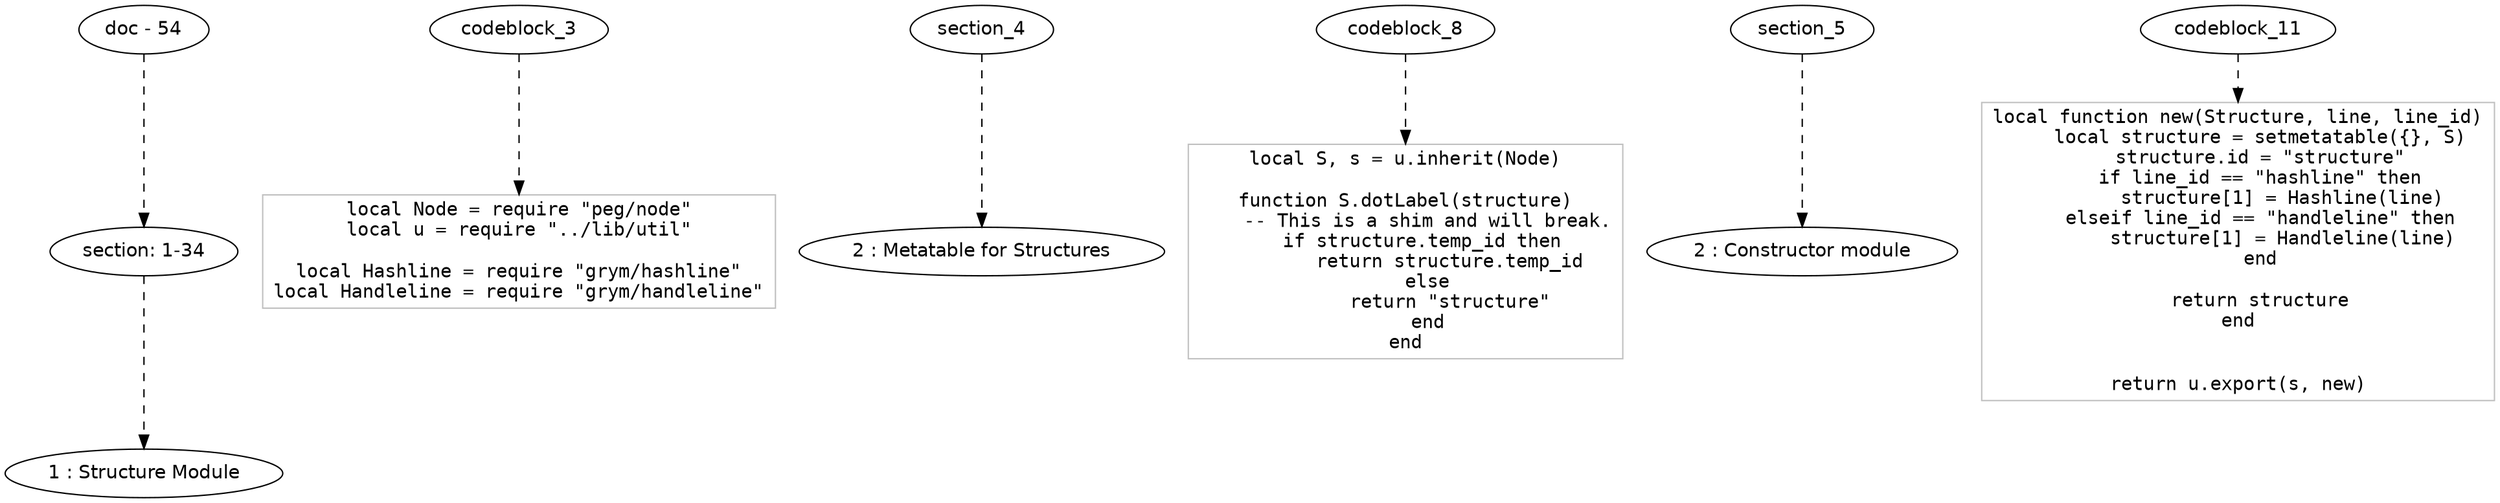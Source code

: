 digraph hierarchy {

node [fontname=Helvetica]
edge [style=dashed]

doc_0 [label="doc - 54"]


doc_0 -> { section_1}
{rank=same; section_1}

section_1 [label="section: 1-34"]


section_1 -> { header_2}
{rank=same; header_2}

header_2 [label="1 : Structure Module"]


codeblock_3 -> leaf_6
leaf_6  [color=Gray,shape=rectangle,fontname=Inconsolata,label="local Node = require \"peg/node\"
local u = require \"../lib/util\"

local Hashline = require \"grym/hashline\"
local Handleline = require \"grym/handleline\""]
section_4 -> { header_7}
{rank=same; header_7}

header_7 [label="2 : Metatable for Structures"]


codeblock_8 -> leaf_9
leaf_9  [color=Gray,shape=rectangle,fontname=Inconsolata,label="local S, s = u.inherit(Node)

function S.dotLabel(structure)
    -- This is a shim and will break.
    if structure.temp_id then 
        return structure.temp_id
    else
        return \"structure\"
    end
end"]
section_5 -> { header_10}
{rank=same; header_10}

header_10 [label="2 : Constructor module"]


codeblock_11 -> leaf_12
leaf_12  [color=Gray,shape=rectangle,fontname=Inconsolata,label="local function new(Structure, line, line_id)
    local structure = setmetatable({}, S)
    structure.id = \"structure\"
    if line_id == \"hashline\" then
        structure[1] = Hashline(line)
    elseif line_id == \"handleline\" then
        structure[1] = Handleline(line)
    end

    return structure
end


return u.export(s, new)"]

}
